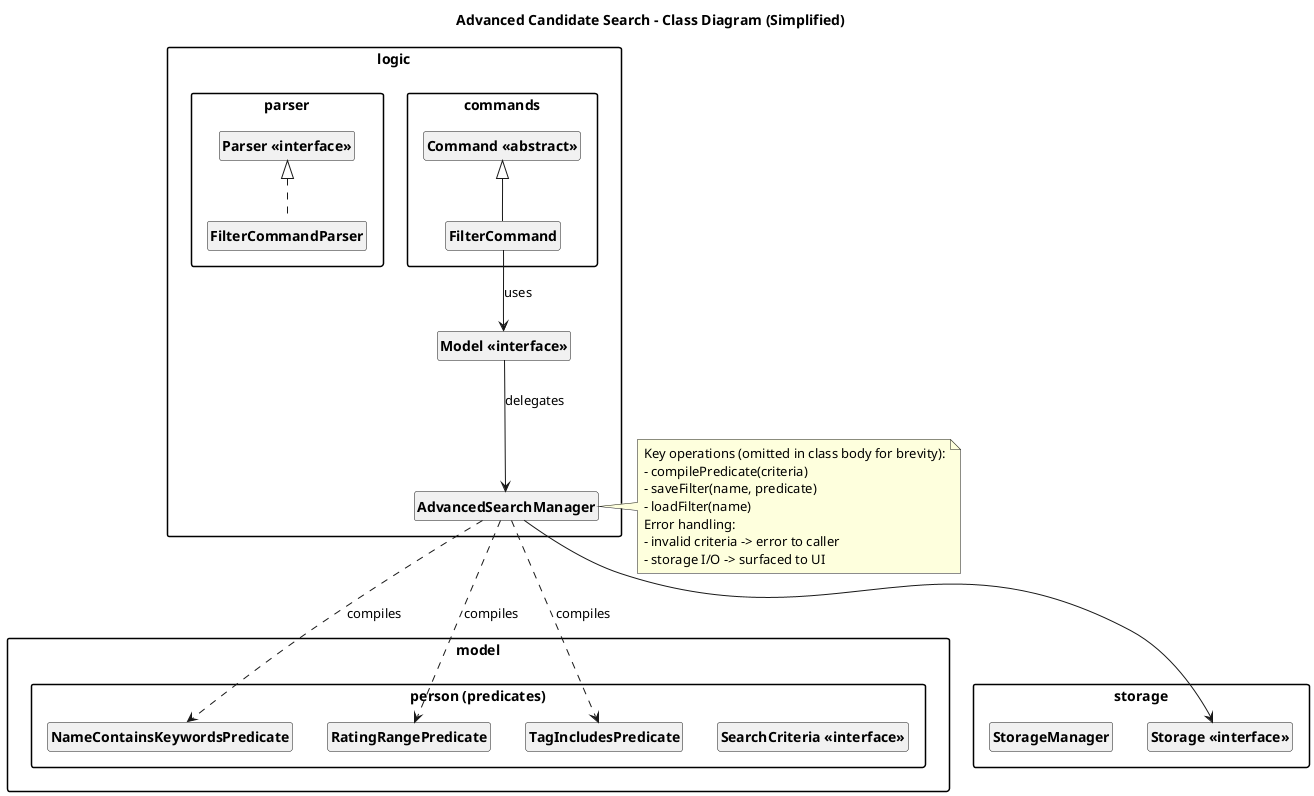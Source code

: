 @startuml AdvancedSearchManager
title Advanced Candidate Search - Class Diagram (Simplified)

skinparam packageStyle rectangle
skinparam classAttributeIconSize 0
skinparam classFontStyle bold
hide empty members
hide methods
hide attributes
hide circle

package "logic" {
  class "Model <<interface>>" as Model

  class AdvancedSearchManager
}

package "logic.commands" {
  class "Command <<abstract>>" as Command
  class FilterCommand
}

package "logic.parser" {
  class "Parser <<interface>>" as Parser
  class FilterCommandParser
}

package "model.person (predicates)" {
  class "SearchCriteria <<interface>>" as SearchCriteria
  class NameContainsKeywordsPredicate
  class RatingRangePredicate
  class TagIncludesPredicate
}

package storage {
  class "Storage <<interface>>" as Storage
  class StorageManager
}

Command <|-- FilterCommand
Parser <|.. FilterCommandParser
AdvancedSearchManager --> Storage
FilterCommand --> Model : uses
Model --> AdvancedSearchManager : delegates
AdvancedSearchManager ..> NameContainsKeywordsPredicate : «compiles»
AdvancedSearchManager ..> RatingRangePredicate : «compiles»
AdvancedSearchManager ..> TagIncludesPredicate : «compiles»

note right of AdvancedSearchManager
Key operations (omitted in class body for brevity):
- compilePredicate(criteria)
- saveFilter(name, predicate)
- loadFilter(name)
Error handling:
- invalid criteria -> error to caller
- storage I/O -> surfaced to UI
end note

@enduml
